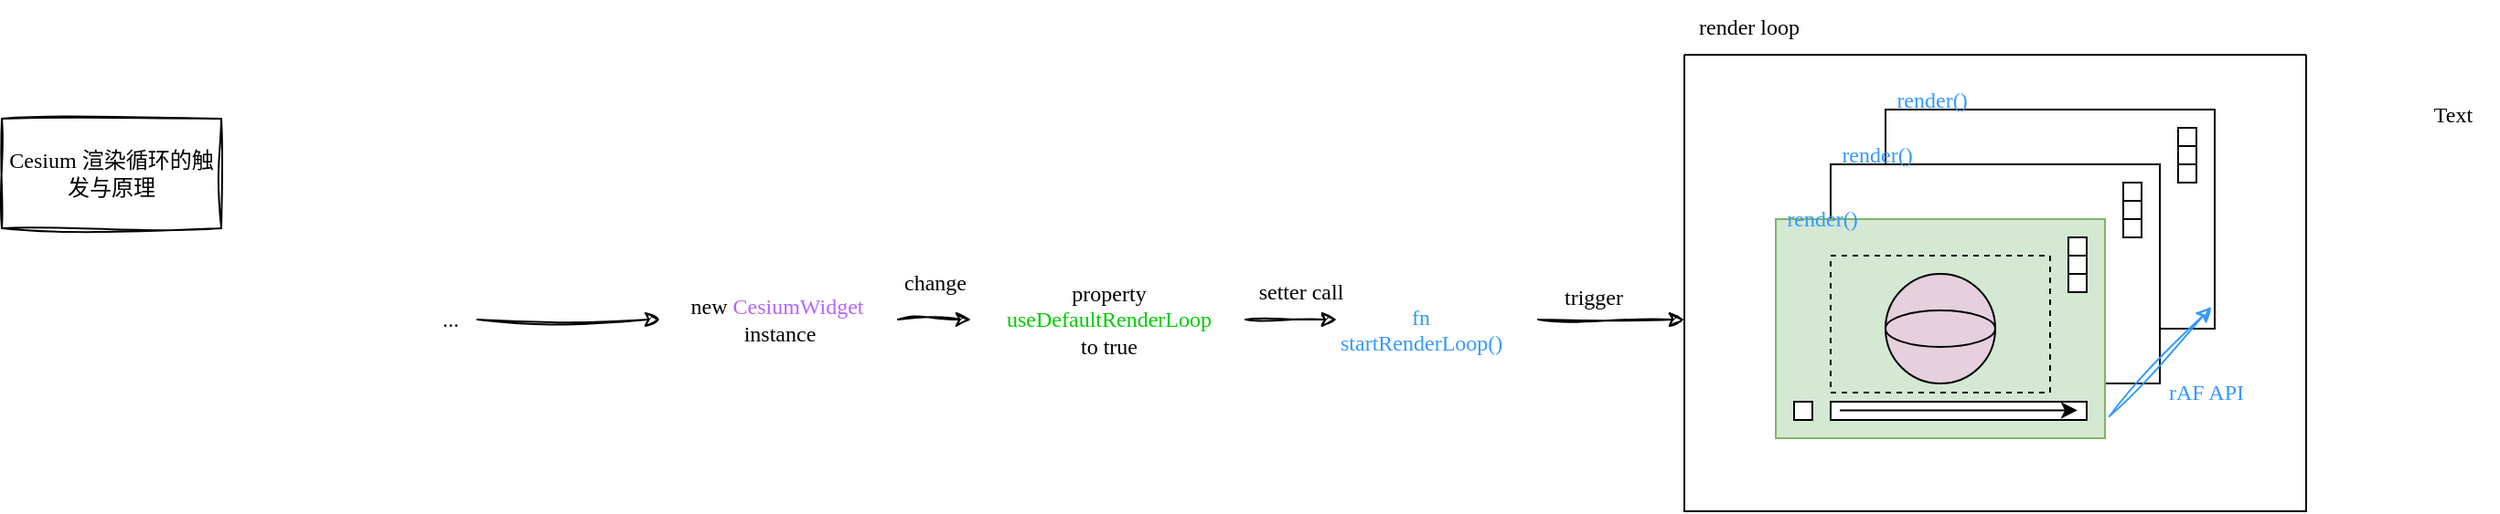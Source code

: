 <mxfile version="24.1.0" type="device">
  <diagram id="CJxioFRpOExDyL8T32NF" name="第 1 页">
    <mxGraphModel dx="2261" dy="836" grid="1" gridSize="10" guides="1" tooltips="1" connect="1" arrows="1" fold="1" page="1" pageScale="1" pageWidth="827" pageHeight="1169" math="0" shadow="0">
      <root>
        <mxCell id="0" />
        <mxCell id="1" parent="0" />
        <mxCell id="XGU3mhsUJ1ktwW29gm3S-2" value="" style="rounded=0;whiteSpace=wrap;html=1;" parent="1" vertex="1">
          <mxGeometry x="530" y="90" width="180" height="120" as="geometry" />
        </mxCell>
        <mxCell id="XGU3mhsUJ1ktwW29gm3S-3" value="" style="rounded=0;whiteSpace=wrap;html=1;" parent="1" vertex="1">
          <mxGeometry x="500" y="120" width="180" height="120" as="geometry" />
        </mxCell>
        <mxCell id="XGU3mhsUJ1ktwW29gm3S-12" value="" style="rounded=0;whiteSpace=wrap;html=1;" parent="1" vertex="1">
          <mxGeometry x="660" y="130" width="10" height="10" as="geometry" />
        </mxCell>
        <mxCell id="XGU3mhsUJ1ktwW29gm3S-14" value="" style="rounded=0;whiteSpace=wrap;html=1;" parent="1" vertex="1">
          <mxGeometry x="660" y="140" width="10" height="10" as="geometry" />
        </mxCell>
        <mxCell id="XGU3mhsUJ1ktwW29gm3S-15" value="" style="rounded=0;whiteSpace=wrap;html=1;" parent="1" vertex="1">
          <mxGeometry x="660" y="150" width="10" height="10" as="geometry" />
        </mxCell>
        <mxCell id="XGU3mhsUJ1ktwW29gm3S-16" value="" style="rounded=0;whiteSpace=wrap;html=1;" parent="1" vertex="1">
          <mxGeometry x="690" y="100" width="10" height="10" as="geometry" />
        </mxCell>
        <mxCell id="XGU3mhsUJ1ktwW29gm3S-17" value="" style="rounded=0;whiteSpace=wrap;html=1;" parent="1" vertex="1">
          <mxGeometry x="690" y="110" width="10" height="10" as="geometry" />
        </mxCell>
        <mxCell id="XGU3mhsUJ1ktwW29gm3S-18" value="" style="rounded=0;whiteSpace=wrap;html=1;" parent="1" vertex="1">
          <mxGeometry x="690" y="120" width="10" height="10" as="geometry" />
        </mxCell>
        <mxCell id="XGU3mhsUJ1ktwW29gm3S-24" value="" style="group;fillColor=#d5e8d4;strokeColor=#82b366;container=0;" parent="1" vertex="1" connectable="0">
          <mxGeometry x="470" y="150" width="180" height="120" as="geometry" />
        </mxCell>
        <mxCell id="XGU3mhsUJ1ktwW29gm3S-37" style="edgeStyle=orthogonalEdgeStyle;rounded=0;orthogonalLoop=1;jettySize=auto;html=1;entryX=0;entryY=0.5;entryDx=0;entryDy=0;sketch=1;curveFitting=1;jiggle=2;" parent="1" source="XGU3mhsUJ1ktwW29gm3S-26" target="XGU3mhsUJ1ktwW29gm3S-29" edge="1">
          <mxGeometry relative="1" as="geometry" />
        </mxCell>
        <mxCell id="XGU3mhsUJ1ktwW29gm3S-26" value="&lt;font face=&quot;Comic Sans MS&quot;&gt;property&lt;/font&gt;&lt;br&gt;&lt;div&gt;&lt;font color=&quot;#00cc00&quot; face=&quot;Comic Sans MS&quot;&gt;useDefaultRenderLoop&lt;/font&gt;&lt;div&gt;&lt;font face=&quot;Comic Sans MS&quot;&gt;to true&lt;/font&gt;&lt;/div&gt;&lt;/div&gt;" style="text;html=1;align=center;verticalAlign=middle;resizable=0;points=[];autosize=1;strokeColor=none;fillColor=none;" parent="1" vertex="1">
          <mxGeometry x="30" y="175" width="150" height="60" as="geometry" />
        </mxCell>
        <mxCell id="XGU3mhsUJ1ktwW29gm3S-27" value="" style="swimlane;startSize=0;rounded=0;glass=0;shadow=0;swimlaneLine=1;" parent="1" vertex="1">
          <mxGeometry x="420" y="60" width="340" height="250" as="geometry">
            <mxRectangle x="420" y="60" width="50" height="40" as="alternateBounds" />
          </mxGeometry>
        </mxCell>
        <mxCell id="XGU3mhsUJ1ktwW29gm3S-48" value="&lt;font color=&quot;#3399ff&quot; face=&quot;Comic Sans MS&quot;&gt;rAF API&lt;/font&gt;" style="text;html=1;align=center;verticalAlign=middle;resizable=0;points=[];autosize=1;strokeColor=none;fillColor=none;fontFamily=Architects Daughter;fontSource=https%3A%2F%2Ffonts.googleapis.com%2Fcss%3Ffamily%3DArchitects%2BDaughter;" parent="XGU3mhsUJ1ktwW29gm3S-27" vertex="1">
          <mxGeometry x="250" y="170" width="70" height="30" as="geometry" />
        </mxCell>
        <mxCell id="XGU3mhsUJ1ktwW29gm3S-50" value="&lt;font color=&quot;#3399ff&quot; face=&quot;Comic Sans MS&quot;&gt;render()&lt;/font&gt;" style="text;html=1;align=center;verticalAlign=middle;resizable=0;points=[];autosize=1;strokeColor=none;fillColor=none;fontFamily=Architects Daughter;fontSource=https%3A%2F%2Ffonts.googleapis.com%2Fcss%3Ffamily%3DArchitects%2BDaughter;" parent="XGU3mhsUJ1ktwW29gm3S-27" vertex="1">
          <mxGeometry x="70" y="40" width="70" height="30" as="geometry" />
        </mxCell>
        <mxCell id="XGU3mhsUJ1ktwW29gm3S-4" value="" style="rounded=0;whiteSpace=wrap;html=1;container=0;fillColor=#d5e8d4;strokeColor=#82b366;" parent="1" vertex="1">
          <mxGeometry x="470" y="150" width="180" height="120" as="geometry" />
        </mxCell>
        <mxCell id="XGU3mhsUJ1ktwW29gm3S-5" value="" style="ellipse;whiteSpace=wrap;html=1;aspect=fixed;container=0;fillColor=#E6D0DE;" parent="1" vertex="1">
          <mxGeometry x="530" y="180" width="60" height="60" as="geometry" />
        </mxCell>
        <mxCell id="XGU3mhsUJ1ktwW29gm3S-6" value="" style="rounded=0;whiteSpace=wrap;html=1;container=0;" parent="1" vertex="1">
          <mxGeometry x="480" y="250" width="10" height="10" as="geometry" />
        </mxCell>
        <mxCell id="XGU3mhsUJ1ktwW29gm3S-7" value="" style="rounded=0;whiteSpace=wrap;html=1;container=0;" parent="1" vertex="1">
          <mxGeometry x="500" y="250" width="140" height="10" as="geometry" />
        </mxCell>
        <mxCell id="XGU3mhsUJ1ktwW29gm3S-9" value="" style="rounded=0;whiteSpace=wrap;html=1;container=0;" parent="1" vertex="1">
          <mxGeometry x="630" y="160" width="10" height="10" as="geometry" />
        </mxCell>
        <mxCell id="XGU3mhsUJ1ktwW29gm3S-10" value="" style="rounded=0;whiteSpace=wrap;html=1;container=0;" parent="1" vertex="1">
          <mxGeometry x="630" y="170" width="10" height="10" as="geometry" />
        </mxCell>
        <mxCell id="XGU3mhsUJ1ktwW29gm3S-11" value="" style="rounded=0;whiteSpace=wrap;html=1;container=0;" parent="1" vertex="1">
          <mxGeometry x="630" y="180" width="10" height="10" as="geometry" />
        </mxCell>
        <mxCell id="XGU3mhsUJ1ktwW29gm3S-19" value="" style="rounded=0;whiteSpace=wrap;html=1;fillColor=none;dashed=1;container=0;" parent="1" vertex="1">
          <mxGeometry x="500" y="170" width="120" height="75" as="geometry" />
        </mxCell>
        <mxCell id="XGU3mhsUJ1ktwW29gm3S-22" value="" style="endArrow=classic;html=1;rounded=0;" parent="1" edge="1">
          <mxGeometry width="50" height="50" relative="1" as="geometry">
            <mxPoint x="505" y="254.71" as="sourcePoint" />
            <mxPoint x="635" y="254.71" as="targetPoint" />
          </mxGeometry>
        </mxCell>
        <mxCell id="XGU3mhsUJ1ktwW29gm3S-23" value="" style="ellipse;whiteSpace=wrap;html=1;container=0;fillColor=#E6D0DE;" parent="1" vertex="1">
          <mxGeometry x="530" y="200" width="60" height="20" as="geometry" />
        </mxCell>
        <mxCell id="XGU3mhsUJ1ktwW29gm3S-29" value="             fn&#xa;startRenderLoop()" style="text;whiteSpace=wrap;fontFamily=Comic Sans MS;fontColor=#3399FF;" parent="1" vertex="1">
          <mxGeometry x="230" y="190" width="110" height="30" as="geometry" />
        </mxCell>
        <mxCell id="XGU3mhsUJ1ktwW29gm3S-30" value="&lt;font face=&quot;Comic Sans MS&quot;&gt;render loop&lt;/font&gt;" style="text;html=1;align=center;verticalAlign=middle;resizable=0;points=[];autosize=1;strokeColor=none;fillColor=none;" parent="1" vertex="1">
          <mxGeometry x="410" y="30" width="90" height="30" as="geometry" />
        </mxCell>
        <mxCell id="XGU3mhsUJ1ktwW29gm3S-33" style="edgeStyle=orthogonalEdgeStyle;rounded=0;orthogonalLoop=1;jettySize=auto;html=1;exitX=1;exitY=0.5;exitDx=0;exitDy=0;entryX=0;entryY=0.58;entryDx=0;entryDy=0;entryPerimeter=0;sketch=1;curveFitting=1;jiggle=2;" parent="1" source="XGU3mhsUJ1ktwW29gm3S-29" target="XGU3mhsUJ1ktwW29gm3S-27" edge="1">
          <mxGeometry relative="1" as="geometry" />
        </mxCell>
        <mxCell id="XGU3mhsUJ1ktwW29gm3S-34" value="&lt;font face=&quot;Comic Sans MS&quot;&gt;trigger&lt;/font&gt;" style="text;html=1;align=center;verticalAlign=middle;resizable=0;points=[];autosize=1;strokeColor=none;fillColor=none;" parent="1" vertex="1">
          <mxGeometry x="340" y="178" width="60" height="30" as="geometry" />
        </mxCell>
        <mxCell id="XGU3mhsUJ1ktwW29gm3S-36" style="edgeStyle=orthogonalEdgeStyle;rounded=0;orthogonalLoop=1;jettySize=auto;html=1;sketch=1;curveFitting=1;jiggle=2;" parent="1" source="XGU3mhsUJ1ktwW29gm3S-35" target="XGU3mhsUJ1ktwW29gm3S-26" edge="1">
          <mxGeometry relative="1" as="geometry" />
        </mxCell>
        <mxCell id="XGU3mhsUJ1ktwW29gm3S-35" value="&lt;font face=&quot;Comic Sans MS&quot;&gt;new &lt;font color=&quot;#b266ff&quot;&gt;CesiumWidget&lt;/font&gt;&amp;nbsp;&lt;/font&gt;&lt;div&gt;&lt;font face=&quot;Comic Sans MS&quot;&gt;instance&lt;/font&gt;&lt;/div&gt;" style="text;html=1;align=center;verticalAlign=middle;resizable=0;points=[];autosize=1;strokeColor=none;fillColor=none;" parent="1" vertex="1">
          <mxGeometry x="-140" y="185" width="130" height="40" as="geometry" />
        </mxCell>
        <mxCell id="XGU3mhsUJ1ktwW29gm3S-44" value="&lt;font face=&quot;Comic Sans MS&quot;&gt;Text&lt;/font&gt;" style="text;html=1;align=center;verticalAlign=middle;resizable=0;points=[];autosize=1;strokeColor=none;fillColor=none;" parent="1" vertex="1">
          <mxGeometry x="815" y="78" width="50" height="30" as="geometry" />
        </mxCell>
        <mxCell id="XGU3mhsUJ1ktwW29gm3S-47" style="edgeStyle=orthogonalEdgeStyle;rounded=0;sketch=1;hachureGap=4;jiggle=2;curveFitting=1;orthogonalLoop=1;jettySize=auto;html=1;fontFamily=Architects Daughter;fontSource=https%3A%2F%2Ffonts.googleapis.com%2Fcss%3Ffamily%3DArchitects%2BDaughter;" parent="1" source="XGU3mhsUJ1ktwW29gm3S-45" target="XGU3mhsUJ1ktwW29gm3S-35" edge="1">
          <mxGeometry relative="1" as="geometry" />
        </mxCell>
        <mxCell id="XGU3mhsUJ1ktwW29gm3S-45" value="&lt;font face=&quot;Comic Sans MS&quot;&gt;...&lt;/font&gt;" style="text;html=1;align=center;verticalAlign=middle;resizable=0;points=[];autosize=1;strokeColor=none;fillColor=none;" parent="1" vertex="1">
          <mxGeometry x="-270" y="190" width="30" height="30" as="geometry" />
        </mxCell>
        <mxCell id="XGU3mhsUJ1ktwW29gm3S-31" value="" style="endArrow=classic;html=1;rounded=0;flowAnimation=0;sketch=1;curveFitting=1;jiggle=2;jumpStyle=none;entryX=0.99;entryY=0.9;entryDx=0;entryDy=0;exitX=1.013;exitY=0.9;exitDx=0;exitDy=0;exitPerimeter=0;entryPerimeter=0;strokeColor=#3399FF;" parent="1" source="XGU3mhsUJ1ktwW29gm3S-4" target="XGU3mhsUJ1ktwW29gm3S-2" edge="1">
          <mxGeometry width="50" height="50" relative="1" as="geometry">
            <mxPoint x="650" y="270" as="sourcePoint" />
            <mxPoint x="700" y="220" as="targetPoint" />
          </mxGeometry>
        </mxCell>
        <mxCell id="XGU3mhsUJ1ktwW29gm3S-49" value="&lt;font color=&quot;#3399ff&quot; face=&quot;Comic Sans MS&quot;&gt;render()&lt;/font&gt;" style="text;html=1;align=center;verticalAlign=middle;resizable=0;points=[];autosize=1;strokeColor=none;fillColor=none;fontFamily=Architects Daughter;fontSource=https%3A%2F%2Ffonts.googleapis.com%2Fcss%3Ffamily%3DArchitects%2BDaughter;" parent="1" vertex="1">
          <mxGeometry x="460" y="135" width="70" height="30" as="geometry" />
        </mxCell>
        <mxCell id="XGU3mhsUJ1ktwW29gm3S-51" value="&lt;font color=&quot;#3399ff&quot; face=&quot;Comic Sans MS&quot;&gt;render()&lt;/font&gt;" style="text;html=1;align=center;verticalAlign=middle;resizable=0;points=[];autosize=1;strokeColor=none;fillColor=none;fontFamily=Architects Daughter;fontSource=https%3A%2F%2Ffonts.googleapis.com%2Fcss%3Ffamily%3DArchitects%2BDaughter;" parent="1" vertex="1">
          <mxGeometry x="520" y="70" width="70" height="30" as="geometry" />
        </mxCell>
        <mxCell id="gGwapnRdTHDdc7K9ADE5-1" value="&lt;font face=&quot;Comic Sans MS&quot;&gt;setter call&lt;/font&gt;" style="text;html=1;align=center;verticalAlign=middle;resizable=0;points=[];autosize=1;strokeColor=none;fillColor=none;" vertex="1" parent="1">
          <mxGeometry x="170" y="175" width="80" height="30" as="geometry" />
        </mxCell>
        <mxCell id="gGwapnRdTHDdc7K9ADE5-2" value="&lt;font face=&quot;Comic Sans MS&quot;&gt;change&lt;/font&gt;" style="text;html=1;align=center;verticalAlign=middle;resizable=0;points=[];autosize=1;strokeColor=none;fillColor=none;" vertex="1" parent="1">
          <mxGeometry x="-20" y="170" width="60" height="30" as="geometry" />
        </mxCell>
        <mxCell id="gGwapnRdTHDdc7K9ADE5-3" value="&lt;font face=&quot;Comic Sans MS&quot;&gt;Cesium 渲染循环的触发与原理&lt;/font&gt;" style="whiteSpace=wrap;html=1;sketch=1;curveFitting=1;jiggle=2;" vertex="1" parent="1">
          <mxGeometry x="-500" y="95" width="120" height="60" as="geometry" />
        </mxCell>
      </root>
    </mxGraphModel>
  </diagram>
</mxfile>
